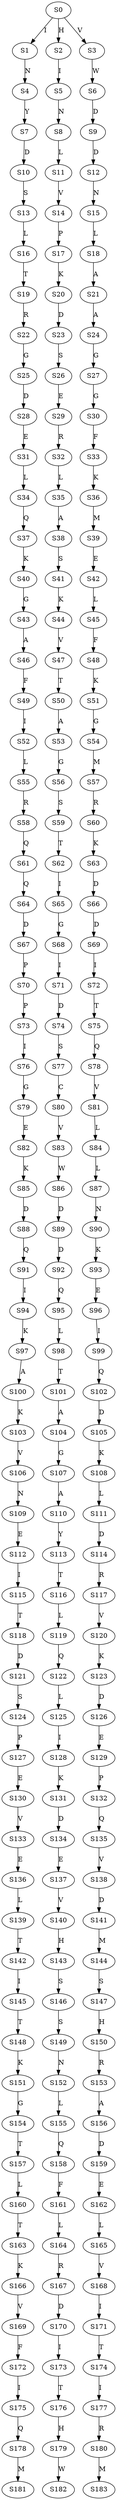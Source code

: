 strict digraph  {
	S0 -> S1 [ label = I ];
	S0 -> S2 [ label = H ];
	S0 -> S3 [ label = V ];
	S1 -> S4 [ label = N ];
	S2 -> S5 [ label = I ];
	S3 -> S6 [ label = W ];
	S4 -> S7 [ label = Y ];
	S5 -> S8 [ label = N ];
	S6 -> S9 [ label = D ];
	S7 -> S10 [ label = D ];
	S8 -> S11 [ label = L ];
	S9 -> S12 [ label = D ];
	S10 -> S13 [ label = S ];
	S11 -> S14 [ label = V ];
	S12 -> S15 [ label = N ];
	S13 -> S16 [ label = L ];
	S14 -> S17 [ label = P ];
	S15 -> S18 [ label = L ];
	S16 -> S19 [ label = T ];
	S17 -> S20 [ label = K ];
	S18 -> S21 [ label = A ];
	S19 -> S22 [ label = R ];
	S20 -> S23 [ label = D ];
	S21 -> S24 [ label = A ];
	S22 -> S25 [ label = G ];
	S23 -> S26 [ label = S ];
	S24 -> S27 [ label = G ];
	S25 -> S28 [ label = D ];
	S26 -> S29 [ label = E ];
	S27 -> S30 [ label = G ];
	S28 -> S31 [ label = E ];
	S29 -> S32 [ label = R ];
	S30 -> S33 [ label = F ];
	S31 -> S34 [ label = L ];
	S32 -> S35 [ label = L ];
	S33 -> S36 [ label = K ];
	S34 -> S37 [ label = Q ];
	S35 -> S38 [ label = A ];
	S36 -> S39 [ label = M ];
	S37 -> S40 [ label = K ];
	S38 -> S41 [ label = S ];
	S39 -> S42 [ label = E ];
	S40 -> S43 [ label = G ];
	S41 -> S44 [ label = K ];
	S42 -> S45 [ label = L ];
	S43 -> S46 [ label = A ];
	S44 -> S47 [ label = V ];
	S45 -> S48 [ label = F ];
	S46 -> S49 [ label = F ];
	S47 -> S50 [ label = T ];
	S48 -> S51 [ label = K ];
	S49 -> S52 [ label = I ];
	S50 -> S53 [ label = A ];
	S51 -> S54 [ label = G ];
	S52 -> S55 [ label = L ];
	S53 -> S56 [ label = G ];
	S54 -> S57 [ label = M ];
	S55 -> S58 [ label = R ];
	S56 -> S59 [ label = S ];
	S57 -> S60 [ label = R ];
	S58 -> S61 [ label = Q ];
	S59 -> S62 [ label = T ];
	S60 -> S63 [ label = K ];
	S61 -> S64 [ label = Q ];
	S62 -> S65 [ label = I ];
	S63 -> S66 [ label = D ];
	S64 -> S67 [ label = D ];
	S65 -> S68 [ label = G ];
	S66 -> S69 [ label = D ];
	S67 -> S70 [ label = P ];
	S68 -> S71 [ label = I ];
	S69 -> S72 [ label = I ];
	S70 -> S73 [ label = P ];
	S71 -> S74 [ label = D ];
	S72 -> S75 [ label = T ];
	S73 -> S76 [ label = I ];
	S74 -> S77 [ label = S ];
	S75 -> S78 [ label = Q ];
	S76 -> S79 [ label = G ];
	S77 -> S80 [ label = C ];
	S78 -> S81 [ label = V ];
	S79 -> S82 [ label = E ];
	S80 -> S83 [ label = V ];
	S81 -> S84 [ label = L ];
	S82 -> S85 [ label = K ];
	S83 -> S86 [ label = W ];
	S84 -> S87 [ label = L ];
	S85 -> S88 [ label = D ];
	S86 -> S89 [ label = D ];
	S87 -> S90 [ label = N ];
	S88 -> S91 [ label = Q ];
	S89 -> S92 [ label = D ];
	S90 -> S93 [ label = K ];
	S91 -> S94 [ label = I ];
	S92 -> S95 [ label = Q ];
	S93 -> S96 [ label = E ];
	S94 -> S97 [ label = K ];
	S95 -> S98 [ label = L ];
	S96 -> S99 [ label = I ];
	S97 -> S100 [ label = A ];
	S98 -> S101 [ label = T ];
	S99 -> S102 [ label = Q ];
	S100 -> S103 [ label = K ];
	S101 -> S104 [ label = A ];
	S102 -> S105 [ label = D ];
	S103 -> S106 [ label = V ];
	S104 -> S107 [ label = G ];
	S105 -> S108 [ label = K ];
	S106 -> S109 [ label = N ];
	S107 -> S110 [ label = A ];
	S108 -> S111 [ label = L ];
	S109 -> S112 [ label = E ];
	S110 -> S113 [ label = Y ];
	S111 -> S114 [ label = D ];
	S112 -> S115 [ label = I ];
	S113 -> S116 [ label = T ];
	S114 -> S117 [ label = R ];
	S115 -> S118 [ label = T ];
	S116 -> S119 [ label = L ];
	S117 -> S120 [ label = V ];
	S118 -> S121 [ label = D ];
	S119 -> S122 [ label = Q ];
	S120 -> S123 [ label = K ];
	S121 -> S124 [ label = S ];
	S122 -> S125 [ label = L ];
	S123 -> S126 [ label = D ];
	S124 -> S127 [ label = P ];
	S125 -> S128 [ label = I ];
	S126 -> S129 [ label = E ];
	S127 -> S130 [ label = E ];
	S128 -> S131 [ label = K ];
	S129 -> S132 [ label = P ];
	S130 -> S133 [ label = V ];
	S131 -> S134 [ label = D ];
	S132 -> S135 [ label = Q ];
	S133 -> S136 [ label = E ];
	S134 -> S137 [ label = E ];
	S135 -> S138 [ label = V ];
	S136 -> S139 [ label = L ];
	S137 -> S140 [ label = V ];
	S138 -> S141 [ label = D ];
	S139 -> S142 [ label = T ];
	S140 -> S143 [ label = H ];
	S141 -> S144 [ label = M ];
	S142 -> S145 [ label = I ];
	S143 -> S146 [ label = S ];
	S144 -> S147 [ label = S ];
	S145 -> S148 [ label = T ];
	S146 -> S149 [ label = S ];
	S147 -> S150 [ label = H ];
	S148 -> S151 [ label = K ];
	S149 -> S152 [ label = N ];
	S150 -> S153 [ label = R ];
	S151 -> S154 [ label = G ];
	S152 -> S155 [ label = L ];
	S153 -> S156 [ label = A ];
	S154 -> S157 [ label = T ];
	S155 -> S158 [ label = Q ];
	S156 -> S159 [ label = D ];
	S157 -> S160 [ label = L ];
	S158 -> S161 [ label = F ];
	S159 -> S162 [ label = E ];
	S160 -> S163 [ label = T ];
	S161 -> S164 [ label = L ];
	S162 -> S165 [ label = L ];
	S163 -> S166 [ label = K ];
	S164 -> S167 [ label = R ];
	S165 -> S168 [ label = V ];
	S166 -> S169 [ label = V ];
	S167 -> S170 [ label = D ];
	S168 -> S171 [ label = I ];
	S169 -> S172 [ label = F ];
	S170 -> S173 [ label = I ];
	S171 -> S174 [ label = T ];
	S172 -> S175 [ label = I ];
	S173 -> S176 [ label = T ];
	S174 -> S177 [ label = I ];
	S175 -> S178 [ label = Q ];
	S176 -> S179 [ label = H ];
	S177 -> S180 [ label = R ];
	S178 -> S181 [ label = M ];
	S179 -> S182 [ label = W ];
	S180 -> S183 [ label = M ];
}
